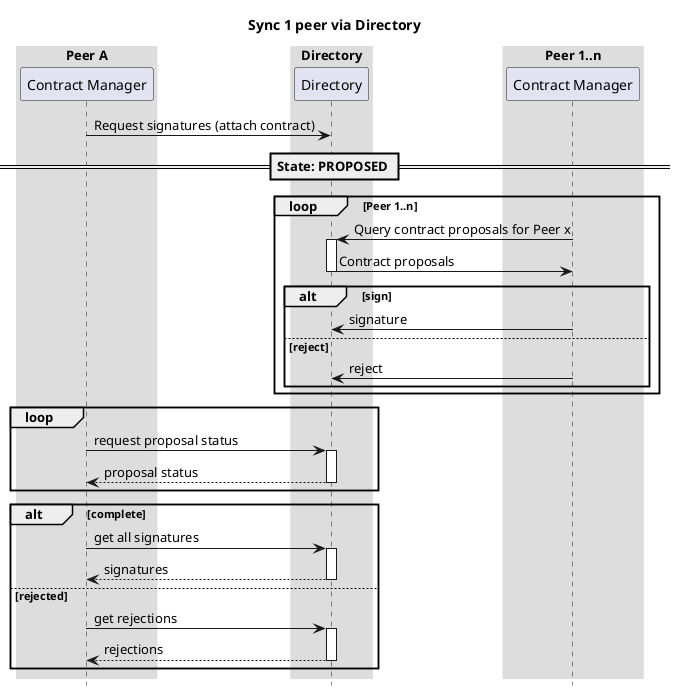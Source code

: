 @startuml
title: Sync 1 peer via Directory

box "Peer A"
  participant "Contract Manager" as cm1
end box

box "Directory"
  participant "Directory" as dir
end box

box "Peer 1..n"
  participant "Contract Manager" as cm2
end box

cm1 -> dir : Request signatures (attach contract)

== State: PROPOSED ==

loop Peer 1..n
cm2 -> dir ++ : Query contract proposals for Peer x
dir -> cm2 -- : Contract proposals

alt sign
  cm2 -> dir : signature
else reject
  cm2 -> dir : reject
end

end

loop
  cm1 -> dir ++: request proposal status
  return proposal status
end

alt complete
  cm1 -> dir ++ : get all signatures
  return signatures
else rejected
  cm1 -> dir ++ : get rejections
  return rejections
end

skinparam sequenceBoxBorderColor #transparent
hide footbox
@enduml




